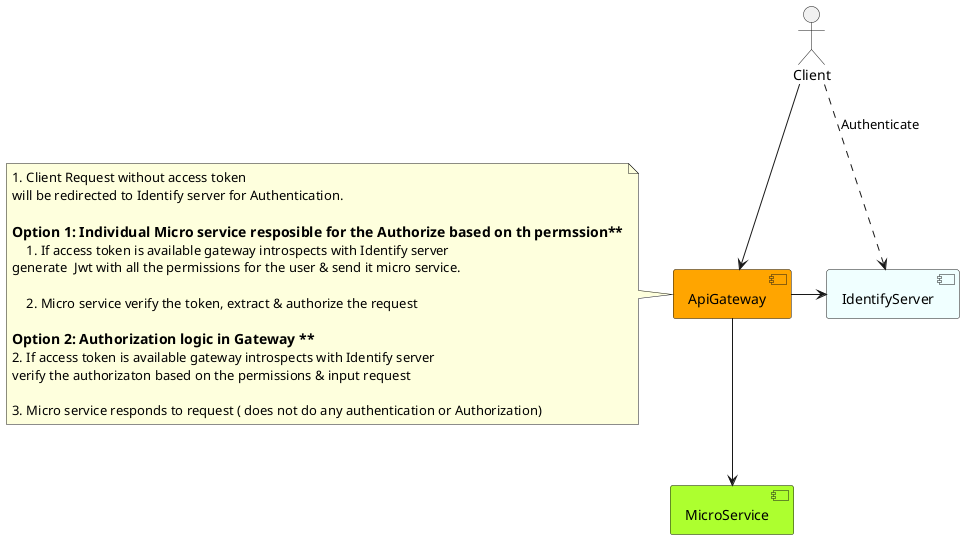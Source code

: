 @startuml


actor Client

'together {
    component ApiGateway#Orange{

    }

    component IdentifyServer#Azure {
        
    }
' }
component MicroService#GreenYellow {

}


Client --> ApiGateway

Client .right.>IdentifyServer : Authenticate
ApiGateway -right->IdentifyServer
ApiGateway -down-> MicroService

note left of ApiGateway
#Client Request without access token
will be redirected to Identify server for Authentication.

===Option 1: Individual Micro service resposible for the Authorize based on th permssion**
## If access token is available gateway introspects with Identify server
generate  Jwt with all the permissions for the user & send it micro service.

## Micro service verify the token, extract & authorize the request

===Option 2: Authorization logic in Gateway **
# If access token is available gateway introspects with Identify server
verify the authorizaton based on the permissions & input request

# Micro service responds to request ( does not do any authentication or Authorization)
end note

@enduml

